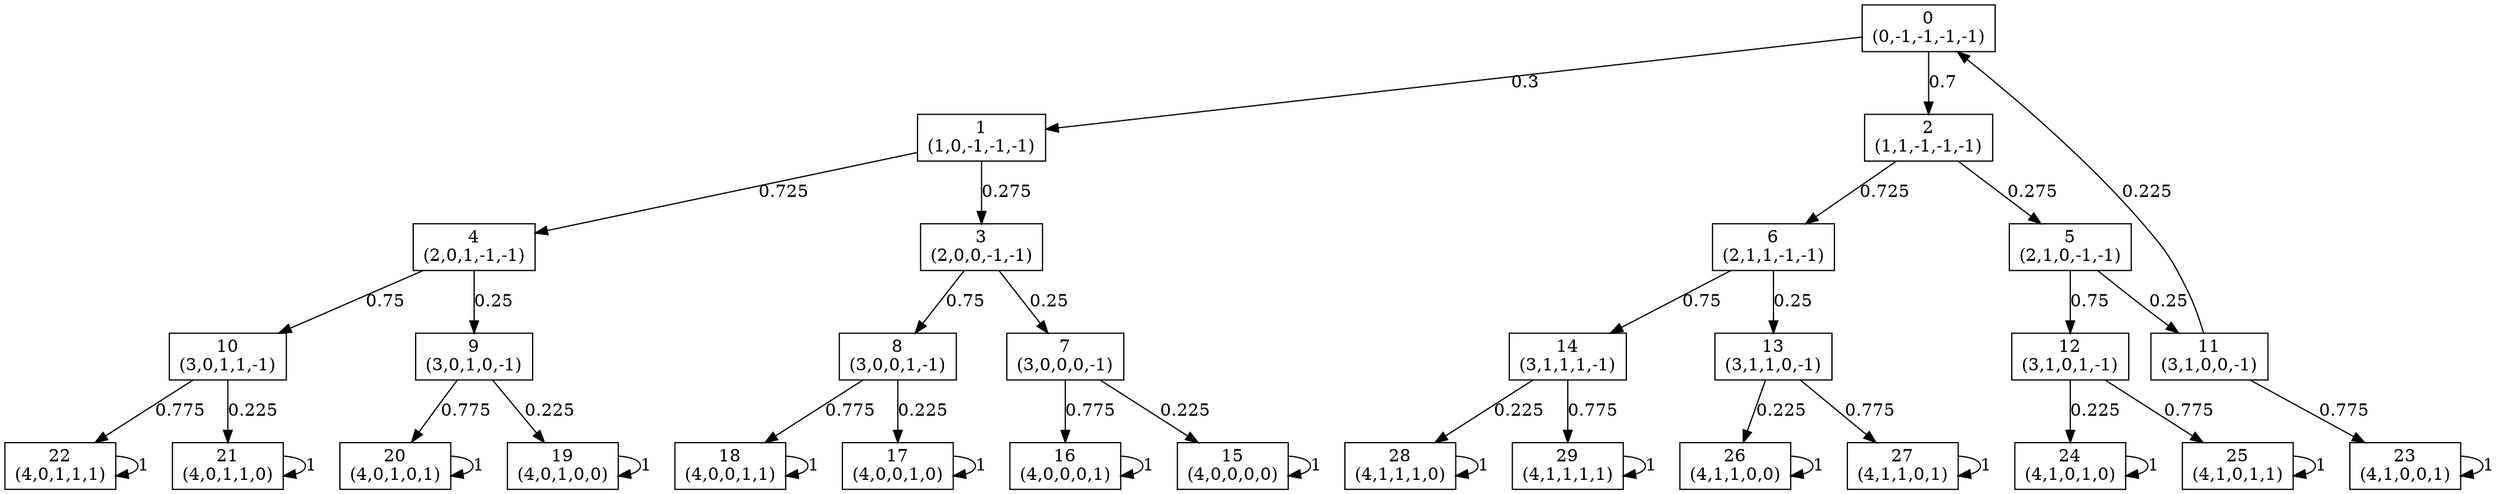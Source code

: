 digraph P {
node [shape=box];
0 -> 1 [ label="0.3" ];
0 -> 2 [ label="0.7" ];
1 -> 3 [ label="0.275" ];
1 -> 4 [ label="0.725" ];
2 -> 5 [ label="0.275" ];
2 -> 6 [ label="0.725" ];
3 -> 7 [ label="0.25" ];
3 -> 8 [ label="0.75" ];
4 -> 9 [ label="0.25" ];
4 -> 10 [ label="0.75" ];
5 -> 11 [ label="0.25" ];
5 -> 12 [ label="0.75" ];
6 -> 13 [ label="0.25" ];
6 -> 14 [ label="0.75" ];
7 -> 15 [ label="0.225" ];
7 -> 16 [ label="0.775" ];
8 -> 17 [ label="0.225" ];
8 -> 18 [ label="0.775" ];
9 -> 19 [ label="0.225" ];
9 -> 20 [ label="0.775" ];
10 -> 21 [ label="0.225" ];
10 -> 22 [ label="0.775" ];
11 -> 0 [ label="0.225" ];
11 -> 23 [ label="0.775" ];
12 -> 24 [ label="0.225" ];
12 -> 25 [ label="0.775" ];
13 -> 26 [ label="0.225" ];
13 -> 27 [ label="0.775" ];
14 -> 28 [ label="0.225" ];
14 -> 29 [ label="0.775" ];
15 -> 15 [ label="1" ];
16 -> 16 [ label="1" ];
17 -> 17 [ label="1" ];
18 -> 18 [ label="1" ];
19 -> 19 [ label="1" ];
20 -> 20 [ label="1" ];
21 -> 21 [ label="1" ];
22 -> 22 [ label="1" ];
23 -> 23 [ label="1" ];
24 -> 24 [ label="1" ];
25 -> 25 [ label="1" ];
26 -> 26 [ label="1" ];
27 -> 27 [ label="1" ];
28 -> 28 [ label="1" ];
29 -> 29 [ label="1" ];
0 [label="0\n(0,-1,-1,-1,-1)"];
1 [label="1\n(1,0,-1,-1,-1)"];
2 [label="2\n(1,1,-1,-1,-1)"];
3 [label="3\n(2,0,0,-1,-1)"];
4 [label="4\n(2,0,1,-1,-1)"];
5 [label="5\n(2,1,0,-1,-1)"];
6 [label="6\n(2,1,1,-1,-1)"];
7 [label="7\n(3,0,0,0,-1)"];
8 [label="8\n(3,0,0,1,-1)"];
9 [label="9\n(3,0,1,0,-1)"];
10 [label="10\n(3,0,1,1,-1)"];
11 [label="11\n(3,1,0,0,-1)"];
12 [label="12\n(3,1,0,1,-1)"];
13 [label="13\n(3,1,1,0,-1)"];
14 [label="14\n(3,1,1,1,-1)"];
15 [label="15\n(4,0,0,0,0)"];
16 [label="16\n(4,0,0,0,1)"];
17 [label="17\n(4,0,0,1,0)"];
18 [label="18\n(4,0,0,1,1)"];
19 [label="19\n(4,0,1,0,0)"];
20 [label="20\n(4,0,1,0,1)"];
21 [label="21\n(4,0,1,1,0)"];
22 [label="22\n(4,0,1,1,1)"];
23 [label="23\n(4,1,0,0,1)"];
24 [label="24\n(4,1,0,1,0)"];
25 [label="25\n(4,1,0,1,1)"];
26 [label="26\n(4,1,1,0,0)"];
27 [label="27\n(4,1,1,0,1)"];
28 [label="28\n(4,1,1,1,0)"];
29 [label="29\n(4,1,1,1,1)"];
}
